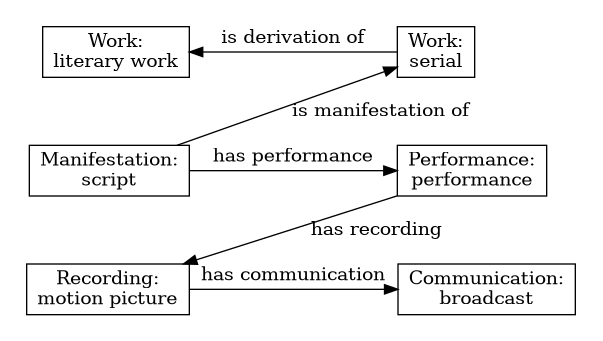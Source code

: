 @startuml
digraph CopyrightOnto_CreationLifeCycleSample {
  node [shape=box]; compound=true; newrank=true;

  subgraph cluster_left { style=invis;
    "Work:\nliterary work";
    "Manifestation:\nscript";
    "Recording:\nmotion picture";
  }
  subgraph cluster_right { style=invis;
    "Work:\nserial";
    "Performance:\nperformance";
    "Communication:\nbroadcast";
  }
  {rank=same "Work:\nliterary work" "Work:\nserial"}
  {rank=same "Manifestation:\nscript" "Performance:\nperformance"}
  {rank=same "Recording:\nmotion picture" "Communication:\nbroadcast"}

  "Work:\nliterary work" -> "Work:\nserial" [label="is derivation of", dir=back]
  "Work:\nserial" -> "Manifestation:\nscript" [label="is manifestation of", dir=back]
  "Manifestation:\nscript" -> "Performance:\nperformance" [label="has performance"]
  "Performance:\nperformance" -> "Recording:\nmotion picture" [label="has recording"]
  "Recording:\nmotion picture" -> "Communication:\nbroadcast" [label="has communication"]
}
@enduml